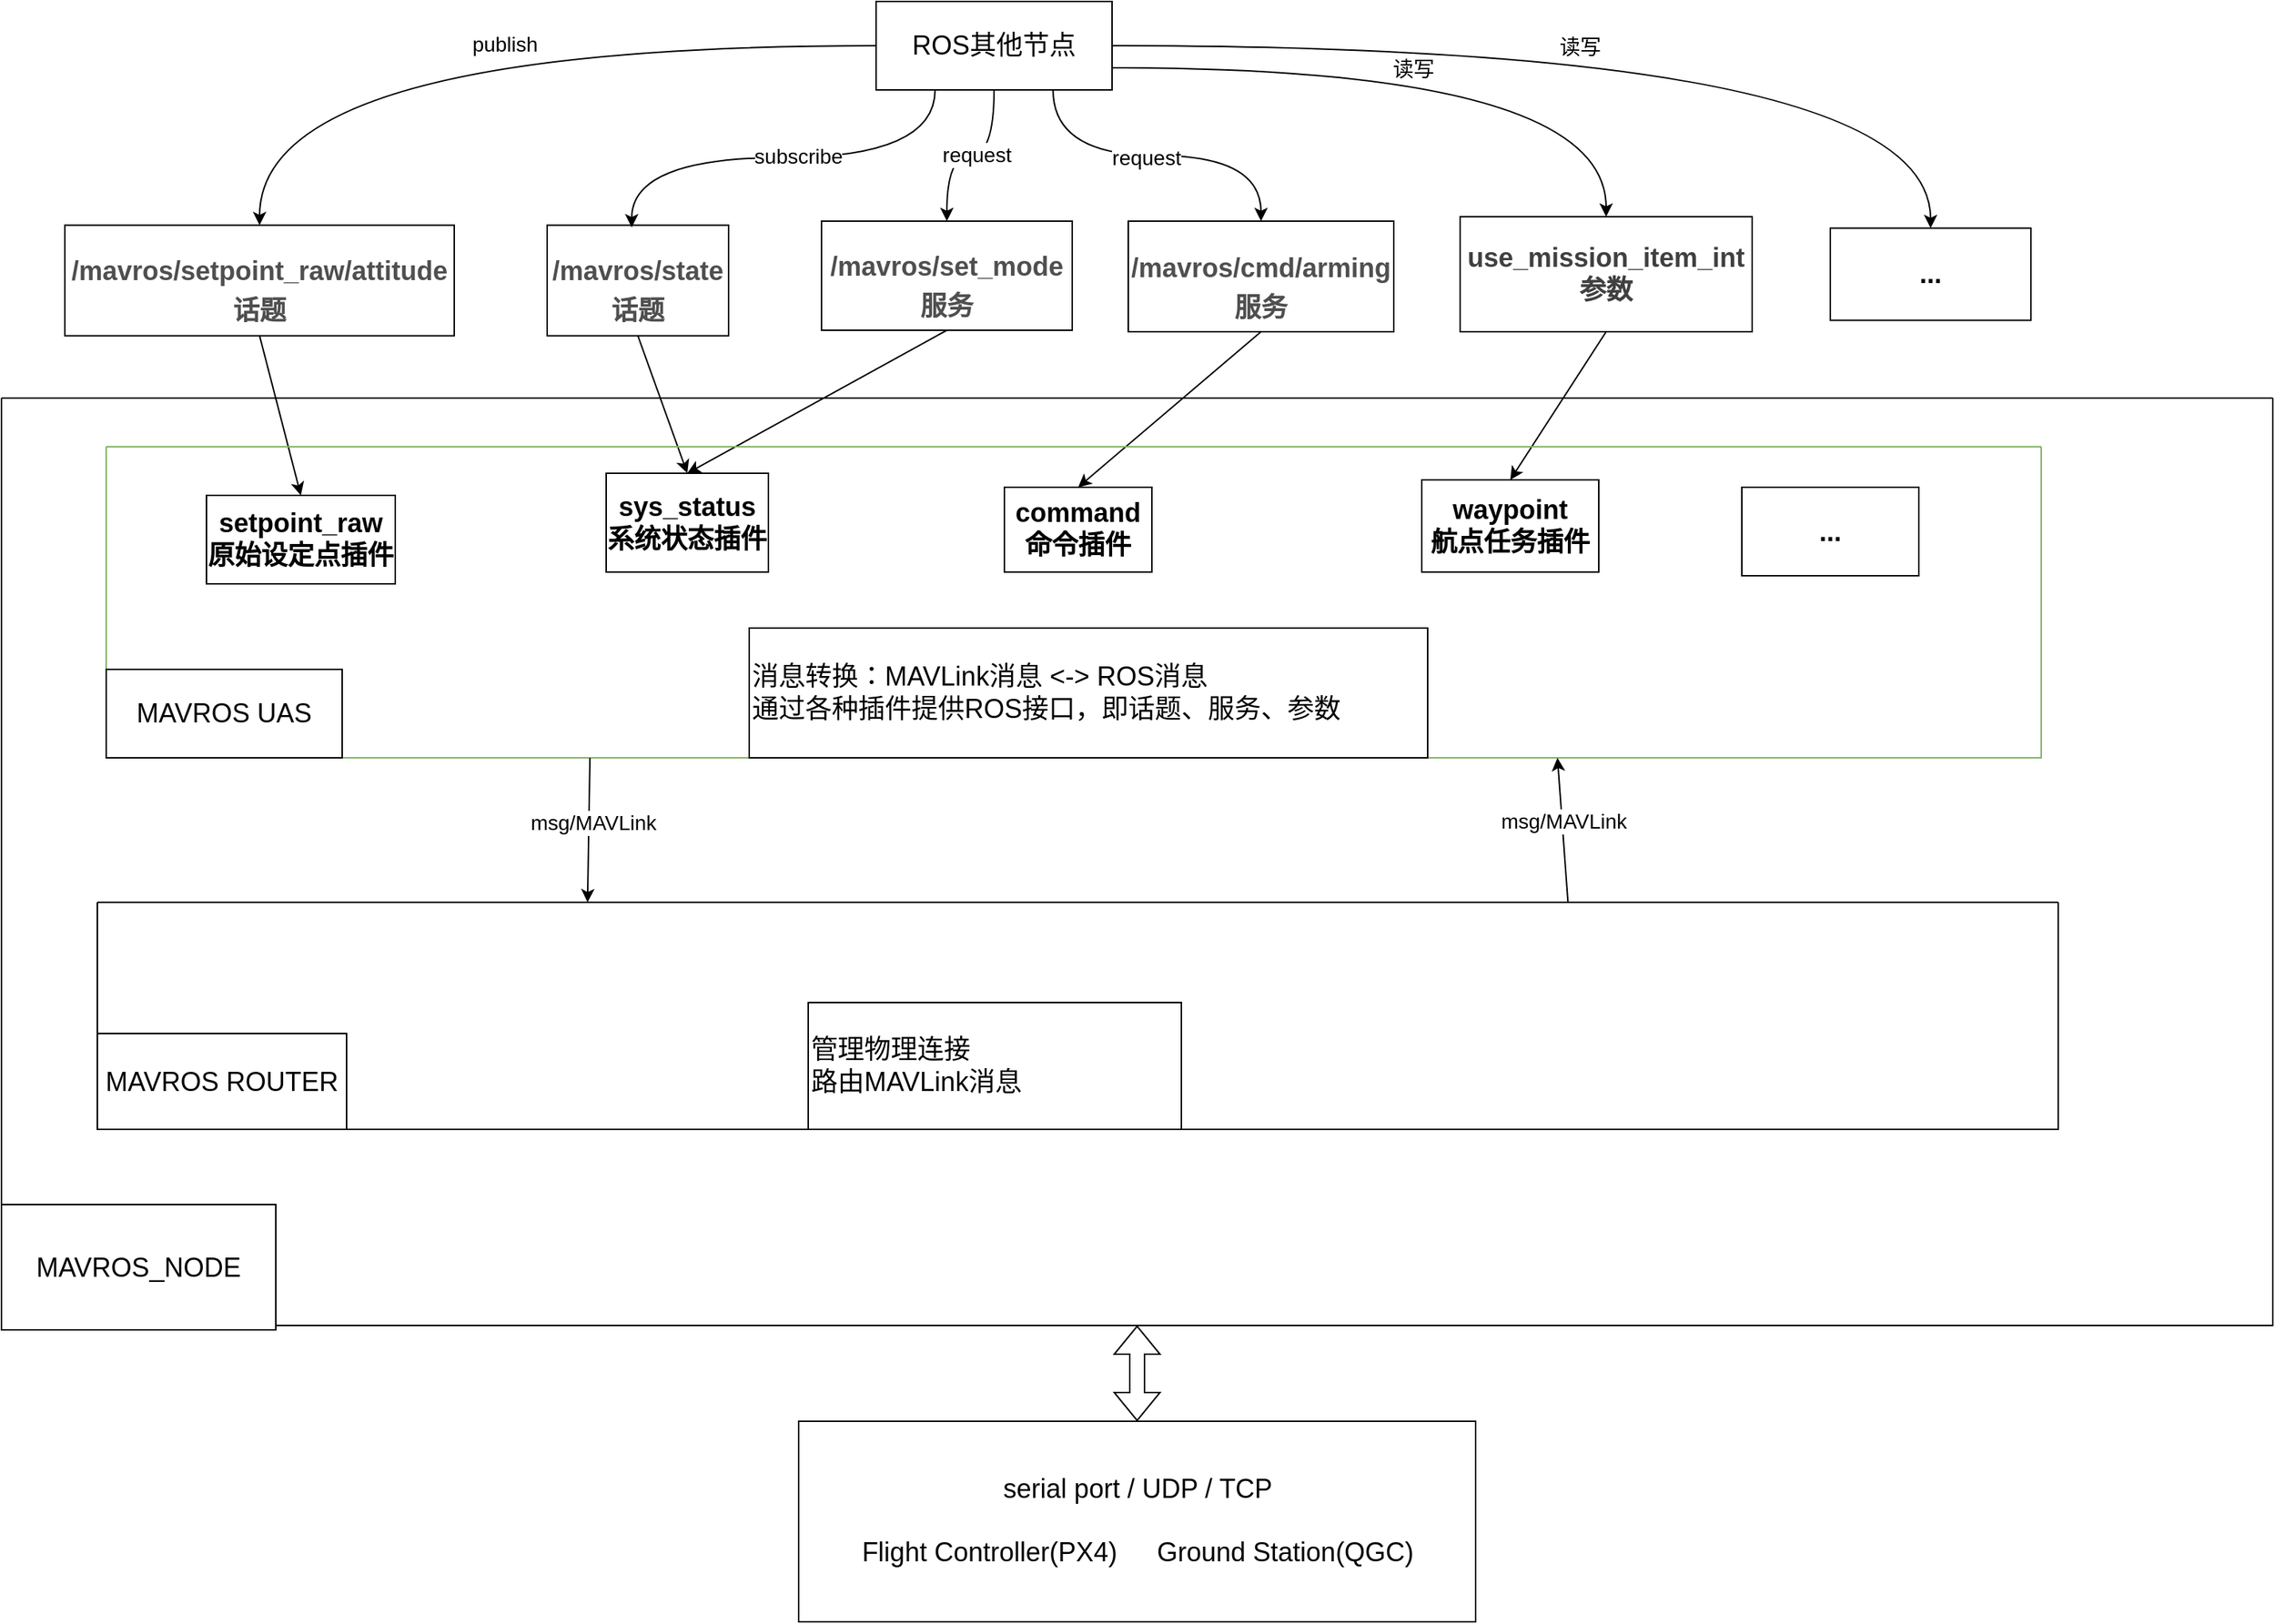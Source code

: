 <mxfile version="28.1.2">
  <diagram id="prtHgNgQTEPvFCAcTncT" name="Page-1">
    <mxGraphModel dx="1210" dy="451" grid="0" gridSize="10" guides="1" tooltips="1" connect="1" arrows="1" fold="1" page="0" pageScale="1" pageWidth="827" pageHeight="1169" math="0" shadow="0">
      <root>
        <mxCell id="0" />
        <mxCell id="1" parent="0" />
        <mxCell id="0zYFMab2U9M-8NxkRJWx-2" value="&lt;font style=&quot;font-size: 18px;&quot;&gt;ROS其他节点&lt;/font&gt;" style="rounded=0;whiteSpace=wrap;html=1;" parent="1" vertex="1">
          <mxGeometry x="387" y="113" width="160" height="60" as="geometry" />
        </mxCell>
        <mxCell id="0zYFMab2U9M-8NxkRJWx-15" value="&lt;h5 style=&quot;box-sizing: border-box; outline: 0px; margin: 24px 0px 8px; padding: 0px; line-height: 24px; font-synthesis-style: auto; overflow-wrap: break-word; background-color: rgb(255, 255, 255); color: rgb(79, 79, 79);&quot;&gt;&lt;font style=&quot;font-size: 18px;&quot;&gt;/mavros/state话题&lt;/font&gt;&lt;/h5&gt;" style="rounded=0;whiteSpace=wrap;html=1;align=center;" parent="1" vertex="1">
          <mxGeometry x="164" y="264.75" width="123" height="75" as="geometry" />
        </mxCell>
        <mxCell id="0zYFMab2U9M-8NxkRJWx-18" value="&lt;h5 style=&quot;box-sizing: border-box; outline: 0px; margin: 24px 0px 8px; padding: 0px; line-height: 24px; font-synthesis-style: auto; overflow-wrap: break-word; color: rgb(79, 79, 79); background-color: rgb(255, 255, 255);&quot;&gt;&lt;font style=&quot;font-size: 18px;&quot;&gt;/mavros/setpoint_raw/attitude话题&lt;/font&gt;&lt;/h5&gt;" style="rounded=0;whiteSpace=wrap;html=1;align=center;" parent="1" vertex="1">
          <mxGeometry x="-163" y="264.75" width="264" height="75" as="geometry" />
        </mxCell>
        <mxCell id="0zYFMab2U9M-8NxkRJWx-19" value="&lt;h5 style=&quot;box-sizing: border-box; outline: 0px; margin: 24px 0px 8px; padding: 0px; line-height: 24px; font-synthesis-style: auto; overflow-wrap: break-word; color: rgb(79, 79, 79); background-color: rgb(255, 255, 255);&quot;&gt;&lt;font style=&quot;font-size: 18px;&quot;&gt;/mavros/cmd/arming服务&lt;/font&gt;&lt;/h5&gt;" style="whiteSpace=wrap;html=1;align=center;" parent="1" vertex="1">
          <mxGeometry x="558" y="262" width="180" height="75" as="geometry" />
        </mxCell>
        <mxCell id="0zYFMab2U9M-8NxkRJWx-20" value="&lt;h5 style=&quot;box-sizing: border-box; outline: 0px; margin: 24px 0px 8px; padding: 0px; line-height: 24px; font-synthesis-style: auto; overflow-wrap: break-word; color: rgb(79, 79, 79); background-color: rgb(255, 255, 255);&quot;&gt;&lt;font style=&quot;font-size: 18px;&quot;&gt;/mavros/set_mode服务&lt;/font&gt;&lt;/h5&gt;" style="rounded=0;whiteSpace=wrap;html=1;align=center;" parent="1" vertex="1">
          <mxGeometry x="350" y="262" width="170" height="74" as="geometry" />
        </mxCell>
        <mxCell id="0zYFMab2U9M-8NxkRJWx-21" value="&lt;span style=&quot;text-align: start; color: rgb(64, 64, 64);&quot;&gt;&lt;font style=&quot;font-size: 18px;&quot;&gt;&lt;b&gt;use_mission_item_int参数&lt;/b&gt;&lt;/font&gt;&lt;/span&gt;" style="rounded=0;whiteSpace=wrap;html=1;" parent="1" vertex="1">
          <mxGeometry x="783" y="259" width="198" height="78" as="geometry" />
        </mxCell>
        <mxCell id="0zYFMab2U9M-8NxkRJWx-22" value="&lt;b&gt;&lt;font style=&quot;font-size: 18px;&quot;&gt;...&lt;/font&gt;&lt;/b&gt;" style="rounded=0;whiteSpace=wrap;html=1;" parent="1" vertex="1">
          <mxGeometry x="1034" y="266.75" width="136" height="62.5" as="geometry" />
        </mxCell>
        <mxCell id="0zYFMab2U9M-8NxkRJWx-24" style="edgeStyle=orthogonalEdgeStyle;rounded=0;orthogonalLoop=1;jettySize=auto;html=1;exitX=0.25;exitY=1;exitDx=0;exitDy=0;entryX=0.466;entryY=0.02;entryDx=0;entryDy=0;entryPerimeter=0;curved=1;" parent="1" source="0zYFMab2U9M-8NxkRJWx-2" target="0zYFMab2U9M-8NxkRJWx-15" edge="1">
          <mxGeometry relative="1" as="geometry" />
        </mxCell>
        <mxCell id="0zYFMab2U9M-8NxkRJWx-26" value="&lt;font style=&quot;font-size: 14px;&quot;&gt;subscribe&lt;/font&gt;" style="edgeLabel;html=1;align=center;verticalAlign=middle;resizable=0;points=[];" parent="0zYFMab2U9M-8NxkRJWx-24" vertex="1" connectable="0">
          <mxGeometry x="-0.066" y="-1" relative="1" as="geometry">
            <mxPoint as="offset" />
          </mxGeometry>
        </mxCell>
        <mxCell id="0zYFMab2U9M-8NxkRJWx-27" style="edgeStyle=orthogonalEdgeStyle;rounded=0;orthogonalLoop=1;jettySize=auto;html=1;exitX=0;exitY=0.5;exitDx=0;exitDy=0;entryX=0.5;entryY=0;entryDx=0;entryDy=0;curved=1;" parent="1" source="0zYFMab2U9M-8NxkRJWx-2" target="0zYFMab2U9M-8NxkRJWx-18" edge="1">
          <mxGeometry relative="1" as="geometry">
            <mxPoint x="808" y="187" as="sourcePoint" />
            <mxPoint x="344" y="302" as="targetPoint" />
          </mxGeometry>
        </mxCell>
        <mxCell id="0zYFMab2U9M-8NxkRJWx-28" value="&lt;span style=&quot;font-size: 14px;&quot;&gt;publish&lt;/span&gt;" style="edgeLabel;html=1;align=center;verticalAlign=middle;resizable=0;points=[];" parent="0zYFMab2U9M-8NxkRJWx-27" vertex="1" connectable="0">
          <mxGeometry x="-0.066" y="-1" relative="1" as="geometry">
            <mxPoint as="offset" />
          </mxGeometry>
        </mxCell>
        <mxCell id="0zYFMab2U9M-8NxkRJWx-29" style="edgeStyle=orthogonalEdgeStyle;rounded=0;orthogonalLoop=1;jettySize=auto;html=1;exitX=0.75;exitY=1;exitDx=0;exitDy=0;entryX=0.5;entryY=0;entryDx=0;entryDy=0;curved=1;" parent="1" source="0zYFMab2U9M-8NxkRJWx-2" target="0zYFMab2U9M-8NxkRJWx-19" edge="1">
          <mxGeometry relative="1" as="geometry">
            <mxPoint x="758" y="207" as="sourcePoint" />
            <mxPoint x="519" y="305" as="targetPoint" />
          </mxGeometry>
        </mxCell>
        <mxCell id="0zYFMab2U9M-8NxkRJWx-30" value="&lt;span style=&quot;font-size: 14px;&quot;&gt;request&lt;/span&gt;" style="edgeLabel;html=1;align=center;verticalAlign=middle;resizable=0;points=[];" parent="0zYFMab2U9M-8NxkRJWx-29" vertex="1" connectable="0">
          <mxGeometry x="-0.066" y="-1" relative="1" as="geometry">
            <mxPoint as="offset" />
          </mxGeometry>
        </mxCell>
        <mxCell id="0zYFMab2U9M-8NxkRJWx-31" style="edgeStyle=orthogonalEdgeStyle;rounded=0;orthogonalLoop=1;jettySize=auto;html=1;exitX=0.5;exitY=1;exitDx=0;exitDy=0;entryX=0.5;entryY=0;entryDx=0;entryDy=0;curved=1;" parent="1" source="0zYFMab2U9M-8NxkRJWx-2" target="0zYFMab2U9M-8NxkRJWx-20" edge="1">
          <mxGeometry relative="1" as="geometry">
            <mxPoint x="630" y="193" as="sourcePoint" />
            <mxPoint x="598" y="291" as="targetPoint" />
          </mxGeometry>
        </mxCell>
        <mxCell id="0zYFMab2U9M-8NxkRJWx-32" value="&lt;span style=&quot;font-size: 14px;&quot;&gt;request&lt;/span&gt;" style="edgeLabel;html=1;align=center;verticalAlign=middle;resizable=0;points=[];" parent="0zYFMab2U9M-8NxkRJWx-31" vertex="1" connectable="0">
          <mxGeometry x="-0.066" y="-1" relative="1" as="geometry">
            <mxPoint as="offset" />
          </mxGeometry>
        </mxCell>
        <mxCell id="0zYFMab2U9M-8NxkRJWx-33" style="edgeStyle=orthogonalEdgeStyle;rounded=0;orthogonalLoop=1;jettySize=auto;html=1;exitX=1;exitY=0.75;exitDx=0;exitDy=0;entryX=0.5;entryY=0;entryDx=0;entryDy=0;curved=1;" parent="1" source="0zYFMab2U9M-8NxkRJWx-2" target="0zYFMab2U9M-8NxkRJWx-21" edge="1">
          <mxGeometry relative="1" as="geometry">
            <mxPoint x="710" y="183" as="sourcePoint" />
            <mxPoint x="852" y="282" as="targetPoint" />
          </mxGeometry>
        </mxCell>
        <mxCell id="0zYFMab2U9M-8NxkRJWx-34" value="&lt;span style=&quot;font-size: 14px;&quot;&gt;读写&lt;/span&gt;" style="edgeLabel;html=1;align=center;verticalAlign=middle;resizable=0;points=[];" parent="0zYFMab2U9M-8NxkRJWx-33" vertex="1" connectable="0">
          <mxGeometry x="-0.066" y="-1" relative="1" as="geometry">
            <mxPoint as="offset" />
          </mxGeometry>
        </mxCell>
        <mxCell id="0zYFMab2U9M-8NxkRJWx-35" style="edgeStyle=orthogonalEdgeStyle;rounded=0;orthogonalLoop=1;jettySize=auto;html=1;exitX=1;exitY=0.5;exitDx=0;exitDy=0;entryX=0.5;entryY=0;entryDx=0;entryDy=0;curved=1;" parent="1" source="0zYFMab2U9M-8NxkRJWx-2" target="0zYFMab2U9M-8NxkRJWx-22" edge="1">
          <mxGeometry relative="1" as="geometry">
            <mxPoint x="808" y="150" as="sourcePoint" />
            <mxPoint x="1113" y="274" as="targetPoint" />
          </mxGeometry>
        </mxCell>
        <mxCell id="0zYFMab2U9M-8NxkRJWx-36" value="&lt;span style=&quot;font-size: 14px;&quot;&gt;读写&lt;/span&gt;" style="edgeLabel;html=1;align=center;verticalAlign=middle;resizable=0;points=[];" parent="0zYFMab2U9M-8NxkRJWx-35" vertex="1" connectable="0">
          <mxGeometry x="-0.066" y="-1" relative="1" as="geometry">
            <mxPoint as="offset" />
          </mxGeometry>
        </mxCell>
        <mxCell id="0zYFMab2U9M-8NxkRJWx-42" value="" style="endArrow=classic;html=1;rounded=0;exitX=0.5;exitY=1;exitDx=0;exitDy=0;entryX=0.5;entryY=0;entryDx=0;entryDy=0;" parent="1" source="0zYFMab2U9M-8NxkRJWx-18" target="0zYFMab2U9M-8NxkRJWx-38" edge="1">
          <mxGeometry width="50" height="50" relative="1" as="geometry">
            <mxPoint x="50" y="398" as="sourcePoint" />
            <mxPoint x="100" y="348" as="targetPoint" />
          </mxGeometry>
        </mxCell>
        <mxCell id="0zYFMab2U9M-8NxkRJWx-43" value="" style="endArrow=classic;html=1;rounded=0;exitX=0.5;exitY=1;exitDx=0;exitDy=0;entryX=0.5;entryY=0;entryDx=0;entryDy=0;" parent="1" source="0zYFMab2U9M-8NxkRJWx-15" target="0zYFMab2U9M-8NxkRJWx-37" edge="1">
          <mxGeometry width="50" height="50" relative="1" as="geometry">
            <mxPoint x="601" y="594" as="sourcePoint" />
            <mxPoint x="651" y="544" as="targetPoint" />
          </mxGeometry>
        </mxCell>
        <mxCell id="0zYFMab2U9M-8NxkRJWx-44" value="" style="endArrow=classic;html=1;rounded=0;exitX=0.5;exitY=1;exitDx=0;exitDy=0;entryX=0.5;entryY=0;entryDx=0;entryDy=0;" parent="1" source="0zYFMab2U9M-8NxkRJWx-20" target="0zYFMab2U9M-8NxkRJWx-37" edge="1">
          <mxGeometry width="50" height="50" relative="1" as="geometry">
            <mxPoint x="385" y="417" as="sourcePoint" />
            <mxPoint x="435" y="367" as="targetPoint" />
          </mxGeometry>
        </mxCell>
        <mxCell id="0zYFMab2U9M-8NxkRJWx-45" value="" style="endArrow=classic;html=1;rounded=0;exitX=0.5;exitY=1;exitDx=0;exitDy=0;entryX=0.5;entryY=0;entryDx=0;entryDy=0;" parent="1" source="0zYFMab2U9M-8NxkRJWx-19" target="0zYFMab2U9M-8NxkRJWx-39" edge="1">
          <mxGeometry width="50" height="50" relative="1" as="geometry">
            <mxPoint x="656" y="413" as="sourcePoint" />
            <mxPoint x="706" y="363" as="targetPoint" />
          </mxGeometry>
        </mxCell>
        <mxCell id="0zYFMab2U9M-8NxkRJWx-46" value="" style="endArrow=classic;html=1;rounded=0;exitX=0.5;exitY=1;exitDx=0;exitDy=0;entryX=0.5;entryY=0;entryDx=0;entryDy=0;" parent="1" source="0zYFMab2U9M-8NxkRJWx-21" target="0zYFMab2U9M-8NxkRJWx-40" edge="1">
          <mxGeometry width="50" height="50" relative="1" as="geometry">
            <mxPoint x="601" y="594" as="sourcePoint" />
            <mxPoint x="651" y="544" as="targetPoint" />
            <Array as="points" />
          </mxGeometry>
        </mxCell>
        <mxCell id="0zYFMab2U9M-8NxkRJWx-13" value="" style="swimlane;startSize=0;fillColor=#D5E8D4;" parent="1" vertex="1">
          <mxGeometry x="-206" y="382" width="1540" height="629" as="geometry">
            <mxRectangle x="200" y="200" width="50" height="40" as="alternateBounds" />
          </mxGeometry>
        </mxCell>
        <mxCell id="0zYFMab2U9M-8NxkRJWx-50" value="" style="swimlane;startSize=0;fillColor=#d5e8d4;strokeColor=#82b366;fillStyle=auto;shadow=0;gradientColor=none;" parent="0zYFMab2U9M-8NxkRJWx-13" vertex="1">
          <mxGeometry x="71" y="33" width="1312" height="211" as="geometry" />
        </mxCell>
        <mxCell id="0zYFMab2U9M-8NxkRJWx-38" value="&lt;font style=&quot;font-size: 18px;&quot;&gt;&lt;b&gt;setpoint_raw原始设定点插件&lt;/b&gt;&lt;/font&gt;" style="whiteSpace=wrap;html=1;" parent="0zYFMab2U9M-8NxkRJWx-50" vertex="1">
          <mxGeometry x="68" y="33" width="128" height="60" as="geometry" />
        </mxCell>
        <mxCell id="0zYFMab2U9M-8NxkRJWx-37" value="&lt;span style=&quot;font-size: 18px; background-color: rgb(255, 255, 255);&quot;&gt;&lt;b&gt;sys_status系统状态插件&lt;/b&gt;&lt;/span&gt;" style="whiteSpace=wrap;html=1;" parent="0zYFMab2U9M-8NxkRJWx-50" vertex="1">
          <mxGeometry x="339" y="18" width="110" height="67" as="geometry" />
        </mxCell>
        <mxCell id="0zYFMab2U9M-8NxkRJWx-39" value="&lt;font style=&quot;font-size: 18px;&quot;&gt;&lt;b&gt;command命令插件&lt;/b&gt;&lt;/font&gt;" style="rounded=0;whiteSpace=wrap;html=1;" parent="0zYFMab2U9M-8NxkRJWx-50" vertex="1">
          <mxGeometry x="609" y="27.5" width="100" height="57.5" as="geometry" />
        </mxCell>
        <mxCell id="0zYFMab2U9M-8NxkRJWx-40" value="&lt;font style=&quot;font-size: 18px;&quot;&gt;&lt;b&gt;waypoint&lt;/b&gt;&lt;/font&gt;&lt;div&gt;&lt;font style=&quot;font-size: 18px;&quot;&gt;&lt;b&gt;航点任务插件&lt;/b&gt;&lt;/font&gt;&lt;/div&gt;" style="whiteSpace=wrap;html=1;" parent="0zYFMab2U9M-8NxkRJWx-50" vertex="1">
          <mxGeometry x="892" y="22.5" width="120" height="62.5" as="geometry" />
        </mxCell>
        <mxCell id="0zYFMab2U9M-8NxkRJWx-41" value="&lt;font style=&quot;font-size: 18px;&quot;&gt;&lt;b&gt;...&lt;/b&gt;&lt;/font&gt;" style="whiteSpace=wrap;html=1;" parent="0zYFMab2U9M-8NxkRJWx-50" vertex="1">
          <mxGeometry x="1109" y="27.5" width="120" height="60" as="geometry" />
        </mxCell>
        <mxCell id="0zYFMab2U9M-8NxkRJWx-52" value="&lt;font style=&quot;font-size: 18px;&quot;&gt;MAVROS UAS&lt;/font&gt;" style="rounded=0;whiteSpace=wrap;html=1;" parent="0zYFMab2U9M-8NxkRJWx-50" vertex="1">
          <mxGeometry y="151" width="160" height="60" as="geometry" />
        </mxCell>
        <mxCell id="0zYFMab2U9M-8NxkRJWx-54" value="&lt;font style=&quot;font-size: 18px;&quot;&gt;消息转换：MAVLink消息 &amp;lt;-&amp;gt; ROS消息&lt;/font&gt;&lt;div&gt;&lt;span style=&quot;font-size: 18px;&quot;&gt;通过各种插件提供ROS接口，即话题、服务、参数&lt;/span&gt;&lt;/div&gt;" style="whiteSpace=wrap;html=1;align=left;" parent="0zYFMab2U9M-8NxkRJWx-50" vertex="1">
          <mxGeometry x="436" y="123" width="460" height="88" as="geometry" />
        </mxCell>
        <mxCell id="0zYFMab2U9M-8NxkRJWx-56" value="" style="swimlane;startSize=0;" parent="0zYFMab2U9M-8NxkRJWx-13" vertex="1">
          <mxGeometry x="65" y="342" width="1329.5" height="154" as="geometry" />
        </mxCell>
        <mxCell id="0zYFMab2U9M-8NxkRJWx-57" value="&lt;font style=&quot;font-size: 18px;&quot;&gt;MAVROS ROUTER&lt;/font&gt;" style="rounded=0;whiteSpace=wrap;html=1;" parent="0zYFMab2U9M-8NxkRJWx-56" vertex="1">
          <mxGeometry y="89" width="169" height="65" as="geometry" />
        </mxCell>
        <mxCell id="0zYFMab2U9M-8NxkRJWx-58" value="&lt;font style=&quot;font-size: 18px;&quot;&gt;管理物理连接&lt;/font&gt;&lt;div&gt;&lt;div&gt;&lt;font style=&quot;font-size: 18px;&quot;&gt;路由MAVLink消息&lt;/font&gt;&lt;/div&gt;&lt;/div&gt;" style="rounded=0;whiteSpace=wrap;html=1;align=left;" parent="0zYFMab2U9M-8NxkRJWx-56" vertex="1">
          <mxGeometry x="482" y="68" width="253" height="86" as="geometry" />
        </mxCell>
        <mxCell id="0zYFMab2U9M-8NxkRJWx-59" value="" style="endArrow=classic;html=1;rounded=0;exitX=0.25;exitY=1;exitDx=0;exitDy=0;entryX=0.25;entryY=0;entryDx=0;entryDy=0;" parent="0zYFMab2U9M-8NxkRJWx-13" source="0zYFMab2U9M-8NxkRJWx-50" target="0zYFMab2U9M-8NxkRJWx-56" edge="1">
          <mxGeometry width="50" height="50" relative="1" as="geometry">
            <mxPoint x="794" y="484" as="sourcePoint" />
            <mxPoint x="844" y="434" as="targetPoint" />
          </mxGeometry>
        </mxCell>
        <mxCell id="0zYFMab2U9M-8NxkRJWx-60" value="&lt;font style=&quot;font-size: 14px;&quot;&gt;msg/MAVLink&lt;/font&gt;" style="edgeLabel;html=1;align=center;verticalAlign=middle;resizable=0;points=[];" parent="0zYFMab2U9M-8NxkRJWx-59" vertex="1" connectable="0">
          <mxGeometry x="-0.103" y="2" relative="1" as="geometry">
            <mxPoint as="offset" />
          </mxGeometry>
        </mxCell>
        <mxCell id="0zYFMab2U9M-8NxkRJWx-61" value="" style="endArrow=classic;html=1;rounded=0;exitX=0.75;exitY=0;exitDx=0;exitDy=0;entryX=0.75;entryY=1;entryDx=0;entryDy=0;" parent="0zYFMab2U9M-8NxkRJWx-13" source="0zYFMab2U9M-8NxkRJWx-56" target="0zYFMab2U9M-8NxkRJWx-50" edge="1">
          <mxGeometry width="50" height="50" relative="1" as="geometry">
            <mxPoint x="804" y="200" as="sourcePoint" />
            <mxPoint x="854" y="150" as="targetPoint" />
          </mxGeometry>
        </mxCell>
        <mxCell id="0zYFMab2U9M-8NxkRJWx-62" value="&lt;font style=&quot;font-size: 14px;&quot;&gt;msg/MAVLink&lt;/font&gt;" style="edgeLabel;html=1;align=center;verticalAlign=middle;resizable=0;points=[];" parent="0zYFMab2U9M-8NxkRJWx-61" vertex="1" connectable="0">
          <mxGeometry x="0.117" y="-1" relative="1" as="geometry">
            <mxPoint as="offset" />
          </mxGeometry>
        </mxCell>
        <mxCell id="0zYFMab2U9M-8NxkRJWx-14" value="&lt;font style=&quot;font-size: 18px;&quot;&gt;MAVROS_NODE&lt;/font&gt;" style="whiteSpace=wrap;html=1;" parent="0zYFMab2U9M-8NxkRJWx-13" vertex="1">
          <mxGeometry y="547" width="186" height="85" as="geometry" />
        </mxCell>
        <mxCell id="0zYFMab2U9M-8NxkRJWx-63" value="&lt;font style=&quot;font-size: 18px;&quot;&gt;serial port / UDP / TCP&lt;/font&gt;&lt;div&gt;&lt;font style=&quot;font-size: 18px;&quot;&gt;&lt;br&gt;&lt;/font&gt;&lt;div&gt;&lt;font style=&quot;font-size: 18px;&quot;&gt;Flight Controller(PX4)&lt;span style=&quot;white-space: pre;&quot;&gt;&#x9;&lt;/span&gt;Ground Station(QGC)&lt;/font&gt;&lt;/div&gt;&lt;/div&gt;" style="rounded=0;whiteSpace=wrap;html=1;" parent="1" vertex="1">
          <mxGeometry x="334.5" y="1076" width="459" height="136" as="geometry" />
        </mxCell>
        <mxCell id="0zYFMab2U9M-8NxkRJWx-64" value="" style="shape=flexArrow;endArrow=classic;startArrow=classic;html=1;rounded=0;entryX=0.5;entryY=1;entryDx=0;entryDy=0;" parent="1" source="0zYFMab2U9M-8NxkRJWx-63" target="0zYFMab2U9M-8NxkRJWx-13" edge="1">
          <mxGeometry width="100" height="100" relative="1" as="geometry">
            <mxPoint x="576" y="852" as="sourcePoint" />
            <mxPoint x="676" y="752" as="targetPoint" />
          </mxGeometry>
        </mxCell>
      </root>
    </mxGraphModel>
  </diagram>
</mxfile>
